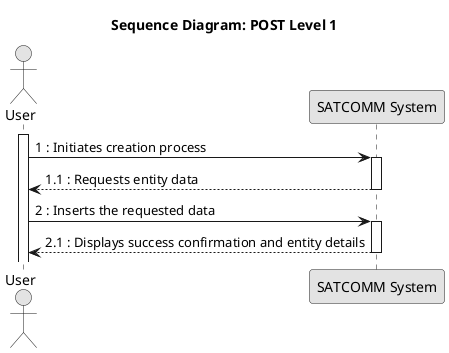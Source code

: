 
@startuml post
skinparam Monochrome true
skinparam PackageStyle rectangle
skinparam Shadowing false

title Sequence Diagram: POST Level 1

actor "User" as User
participant "SATCOMM System" as System

activate User
User -> System : 1 : Initiates creation process
activate System
System --> User : 1.1 : Requests entity data
deactivate System
User -> System : 2 : Inserts the requested data
activate System
System --> User : 2.1 : Displays success confirmation and entity details
deactivate System

@enduml
